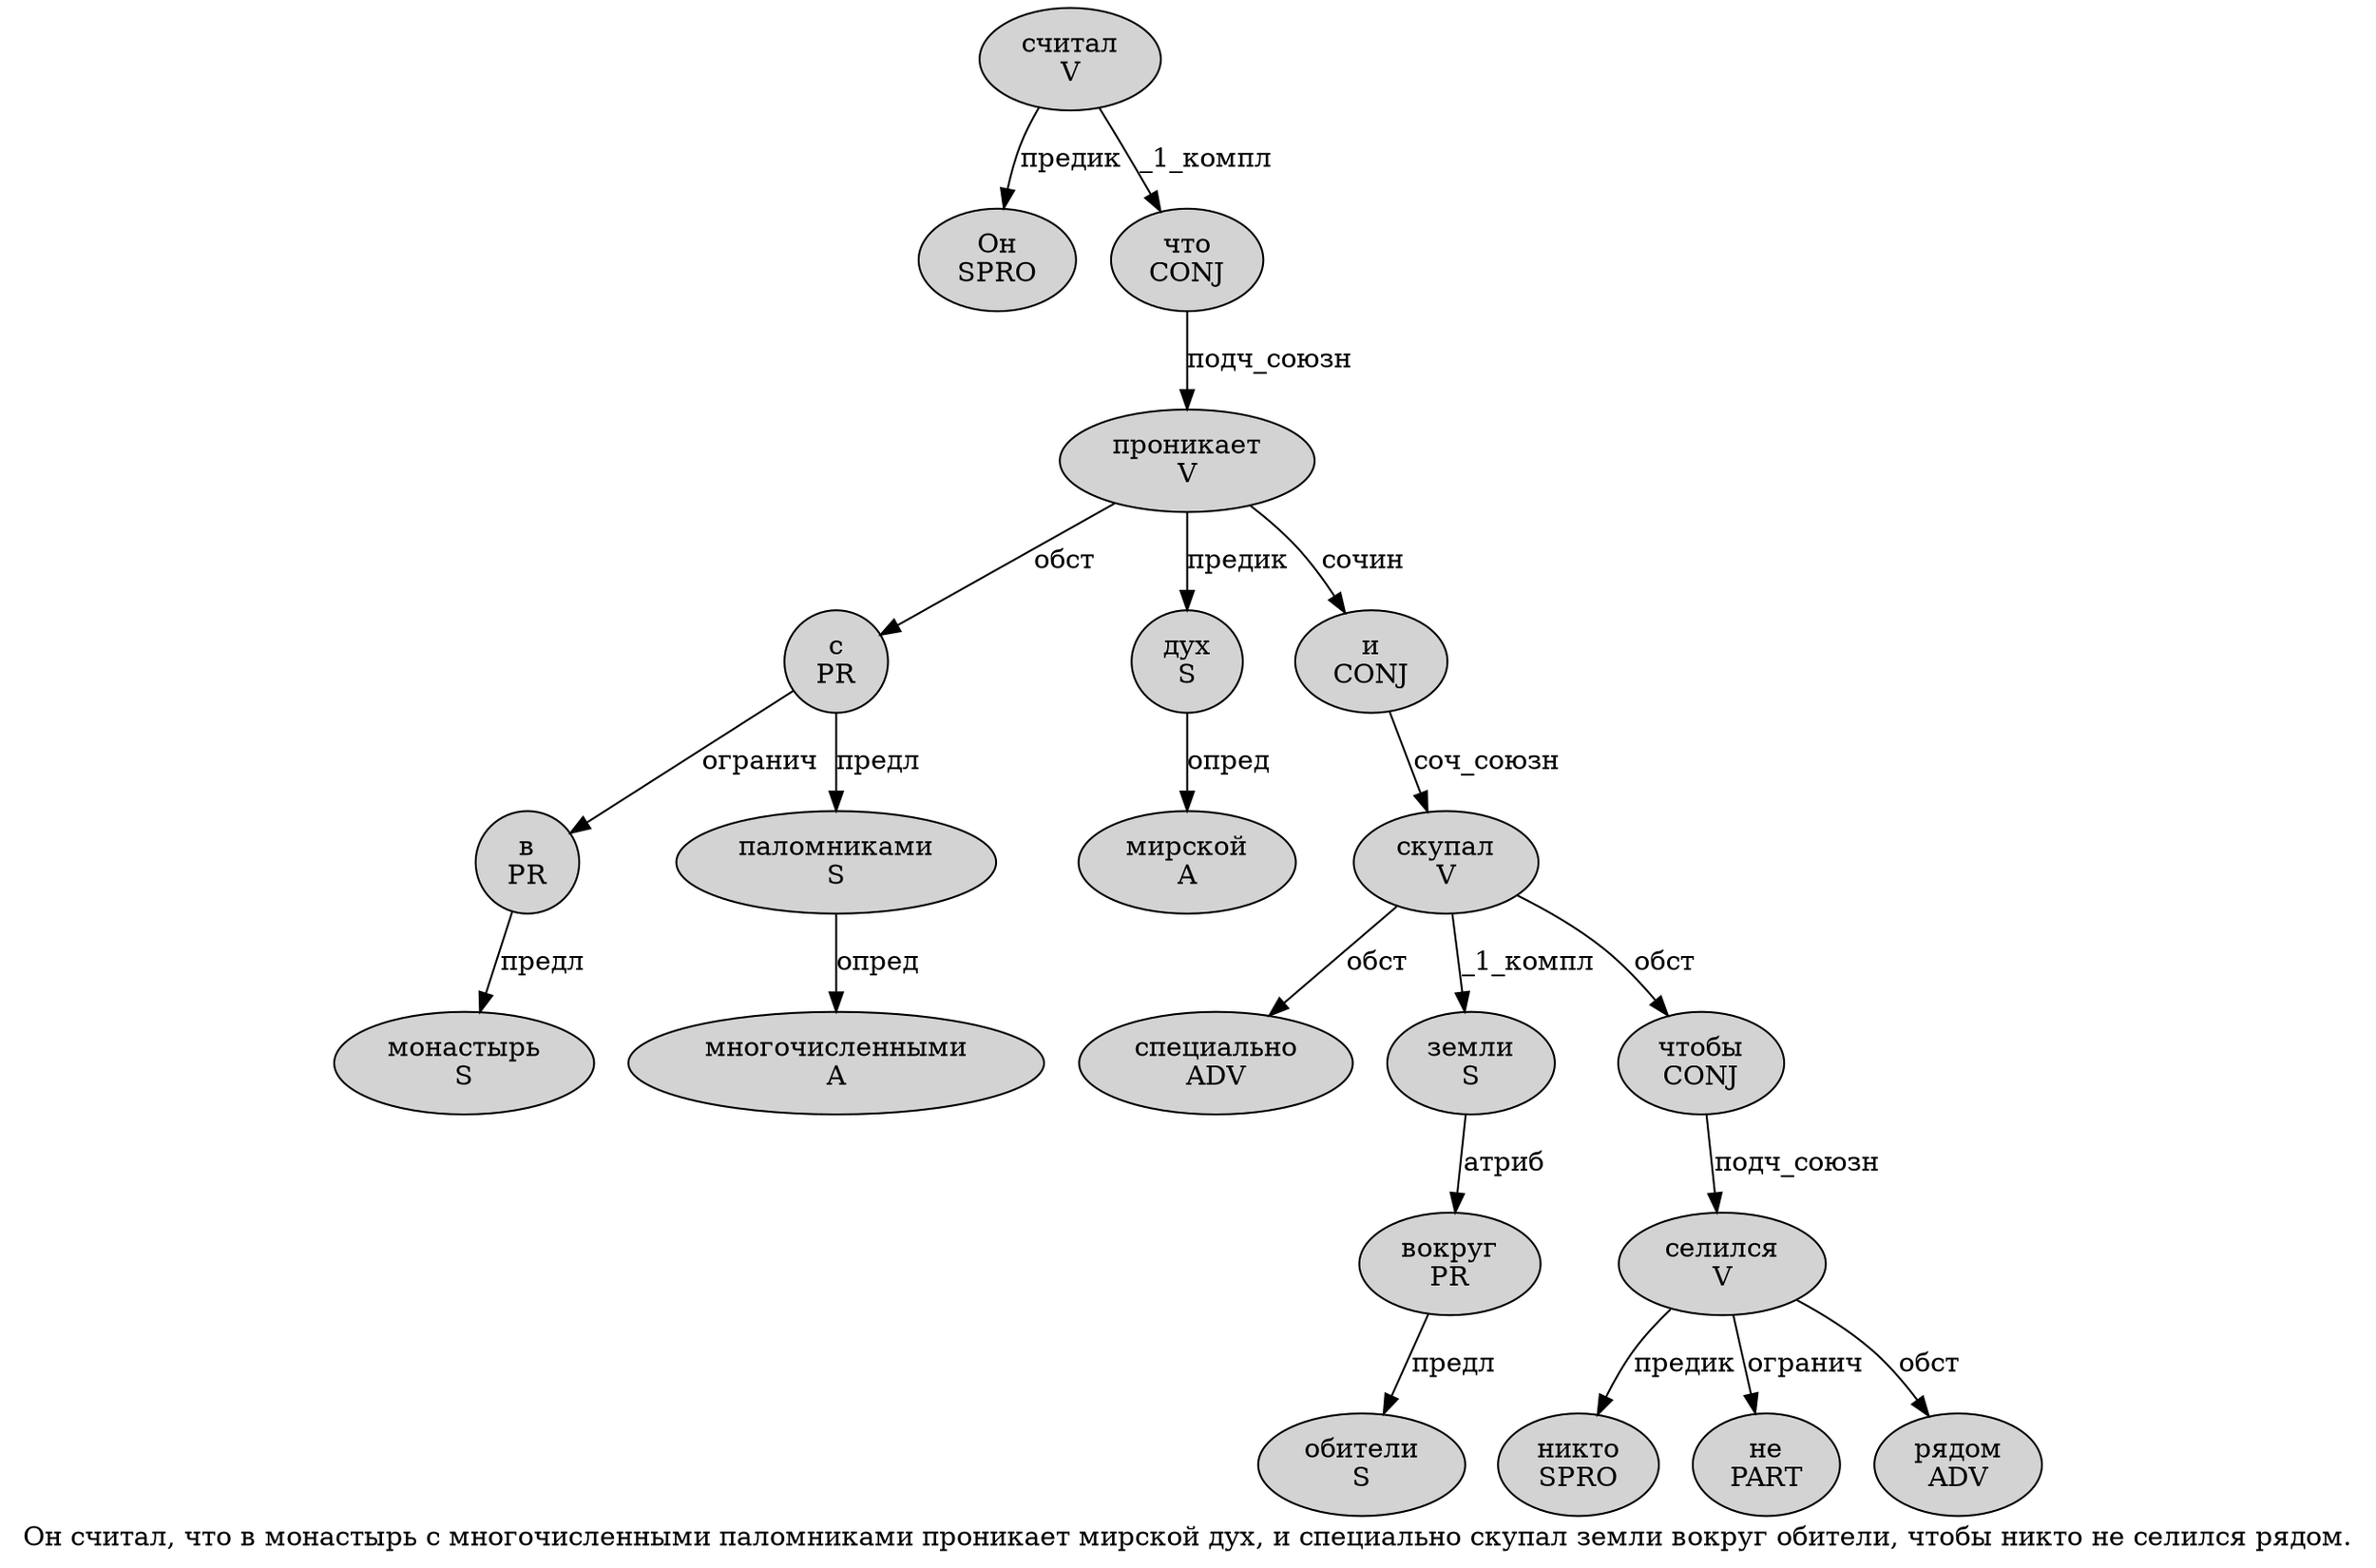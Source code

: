 digraph SENTENCE_817 {
	graph [label="Он считал, что в монастырь с многочисленными паломниками проникает мирской дух, и специально скупал земли вокруг обители, чтобы никто не селился рядом."]
	node [style=filled]
		0 [label="Он
SPRO" color="" fillcolor=lightgray penwidth=1 shape=ellipse]
		1 [label="считал
V" color="" fillcolor=lightgray penwidth=1 shape=ellipse]
		3 [label="что
CONJ" color="" fillcolor=lightgray penwidth=1 shape=ellipse]
		4 [label="в
PR" color="" fillcolor=lightgray penwidth=1 shape=ellipse]
		5 [label="монастырь
S" color="" fillcolor=lightgray penwidth=1 shape=ellipse]
		6 [label="с
PR" color="" fillcolor=lightgray penwidth=1 shape=ellipse]
		7 [label="многочисленными
A" color="" fillcolor=lightgray penwidth=1 shape=ellipse]
		8 [label="паломниками
S" color="" fillcolor=lightgray penwidth=1 shape=ellipse]
		9 [label="проникает
V" color="" fillcolor=lightgray penwidth=1 shape=ellipse]
		10 [label="мирской
A" color="" fillcolor=lightgray penwidth=1 shape=ellipse]
		11 [label="дух
S" color="" fillcolor=lightgray penwidth=1 shape=ellipse]
		13 [label="и
CONJ" color="" fillcolor=lightgray penwidth=1 shape=ellipse]
		14 [label="специально
ADV" color="" fillcolor=lightgray penwidth=1 shape=ellipse]
		15 [label="скупал
V" color="" fillcolor=lightgray penwidth=1 shape=ellipse]
		16 [label="земли
S" color="" fillcolor=lightgray penwidth=1 shape=ellipse]
		17 [label="вокруг
PR" color="" fillcolor=lightgray penwidth=1 shape=ellipse]
		18 [label="обители
S" color="" fillcolor=lightgray penwidth=1 shape=ellipse]
		20 [label="чтобы
CONJ" color="" fillcolor=lightgray penwidth=1 shape=ellipse]
		21 [label="никто
SPRO" color="" fillcolor=lightgray penwidth=1 shape=ellipse]
		22 [label="не
PART" color="" fillcolor=lightgray penwidth=1 shape=ellipse]
		23 [label="селился
V" color="" fillcolor=lightgray penwidth=1 shape=ellipse]
		24 [label="рядом
ADV" color="" fillcolor=lightgray penwidth=1 shape=ellipse]
			4 -> 5 [label="предл"]
			8 -> 7 [label="опред"]
			1 -> 0 [label="предик"]
			1 -> 3 [label="_1_компл"]
			3 -> 9 [label="подч_союзн"]
			6 -> 4 [label="огранич"]
			6 -> 8 [label="предл"]
			9 -> 6 [label="обст"]
			9 -> 11 [label="предик"]
			9 -> 13 [label="сочин"]
			23 -> 21 [label="предик"]
			23 -> 22 [label="огранич"]
			23 -> 24 [label="обст"]
			20 -> 23 [label="подч_союзн"]
			17 -> 18 [label="предл"]
			16 -> 17 [label="атриб"]
			13 -> 15 [label="соч_союзн"]
			11 -> 10 [label="опред"]
			15 -> 14 [label="обст"]
			15 -> 16 [label="_1_компл"]
			15 -> 20 [label="обст"]
}